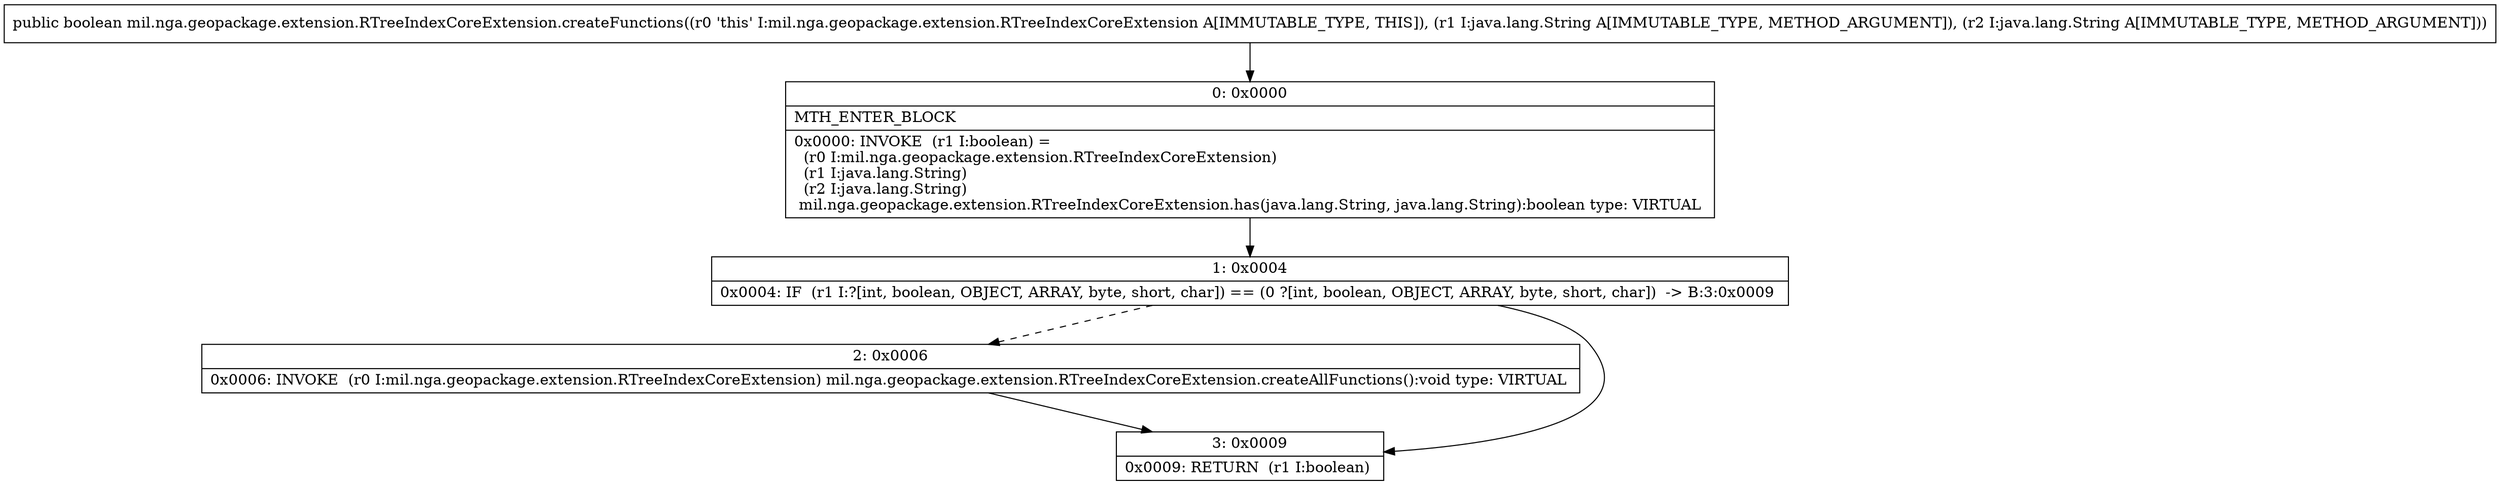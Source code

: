digraph "CFG formil.nga.geopackage.extension.RTreeIndexCoreExtension.createFunctions(Ljava\/lang\/String;Ljava\/lang\/String;)Z" {
Node_0 [shape=record,label="{0\:\ 0x0000|MTH_ENTER_BLOCK\l|0x0000: INVOKE  (r1 I:boolean) = \l  (r0 I:mil.nga.geopackage.extension.RTreeIndexCoreExtension)\l  (r1 I:java.lang.String)\l  (r2 I:java.lang.String)\l mil.nga.geopackage.extension.RTreeIndexCoreExtension.has(java.lang.String, java.lang.String):boolean type: VIRTUAL \l}"];
Node_1 [shape=record,label="{1\:\ 0x0004|0x0004: IF  (r1 I:?[int, boolean, OBJECT, ARRAY, byte, short, char]) == (0 ?[int, boolean, OBJECT, ARRAY, byte, short, char])  \-\> B:3:0x0009 \l}"];
Node_2 [shape=record,label="{2\:\ 0x0006|0x0006: INVOKE  (r0 I:mil.nga.geopackage.extension.RTreeIndexCoreExtension) mil.nga.geopackage.extension.RTreeIndexCoreExtension.createAllFunctions():void type: VIRTUAL \l}"];
Node_3 [shape=record,label="{3\:\ 0x0009|0x0009: RETURN  (r1 I:boolean) \l}"];
MethodNode[shape=record,label="{public boolean mil.nga.geopackage.extension.RTreeIndexCoreExtension.createFunctions((r0 'this' I:mil.nga.geopackage.extension.RTreeIndexCoreExtension A[IMMUTABLE_TYPE, THIS]), (r1 I:java.lang.String A[IMMUTABLE_TYPE, METHOD_ARGUMENT]), (r2 I:java.lang.String A[IMMUTABLE_TYPE, METHOD_ARGUMENT])) }"];
MethodNode -> Node_0;
Node_0 -> Node_1;
Node_1 -> Node_2[style=dashed];
Node_1 -> Node_3;
Node_2 -> Node_3;
}

